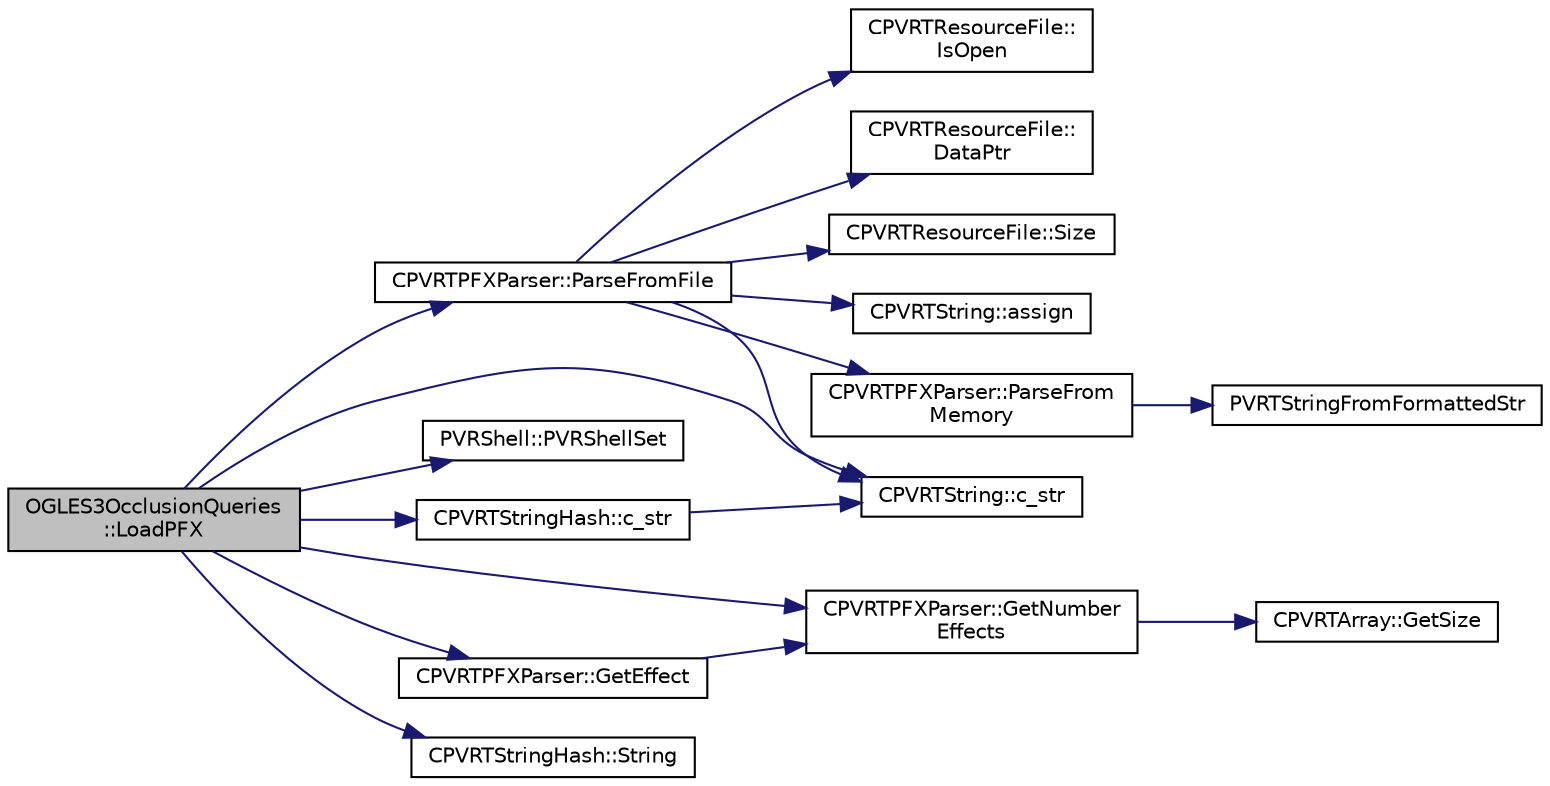 digraph "OGLES3OcclusionQueries::LoadPFX"
{
  edge [fontname="Helvetica",fontsize="10",labelfontname="Helvetica",labelfontsize="10"];
  node [fontname="Helvetica",fontsize="10",shape=record];
  rankdir="LR";
  Node1 [label="OGLES3OcclusionQueries\l::LoadPFX",height=0.2,width=0.4,color="black", fillcolor="grey75", style="filled", fontcolor="black"];
  Node1 -> Node2 [color="midnightblue",fontsize="10",style="solid"];
  Node2 [label="CPVRTPFXParser::ParseFromFile",height=0.2,width=0.4,color="black", fillcolor="white", style="filled",URL="$class_c_p_v_r_t_p_f_x_parser.html#ae1a2dba178d9960729d6c5a04255370f",tooltip="Reads the PFX file and calls the parser. "];
  Node2 -> Node3 [color="midnightblue",fontsize="10",style="solid"];
  Node3 [label="CPVRTResourceFile::\lIsOpen",height=0.2,width=0.4,color="black", fillcolor="white", style="filled",URL="$class_c_p_v_r_t_resource_file.html#a484df820e9829438c0601bbc0aef7797",tooltip="Is the file open. "];
  Node2 -> Node4 [color="midnightblue",fontsize="10",style="solid"];
  Node4 [label="CPVRTResourceFile::\lDataPtr",height=0.2,width=0.4,color="black", fillcolor="white", style="filled",URL="$class_c_p_v_r_t_resource_file.html#af3da413665ad9e932ae95676f3605781",tooltip="Returns a pointer to the file data. If the data is expected to be a string don&#39;t assume that it is nu..."];
  Node2 -> Node5 [color="midnightblue",fontsize="10",style="solid"];
  Node5 [label="CPVRTResourceFile::Size",height=0.2,width=0.4,color="black", fillcolor="white", style="filled",URL="$class_c_p_v_r_t_resource_file.html#adfd470f542fd27ee904966b116afd617",tooltip="Returns the size of the opened file. "];
  Node2 -> Node6 [color="midnightblue",fontsize="10",style="solid"];
  Node6 [label="CPVRTString::assign",height=0.2,width=0.4,color="black", fillcolor="white", style="filled",URL="$class_c_p_v_r_t_string.html#ada0fed209f3ddcb45cde07eff41b718a",tooltip="Assigns the string to the string _Ptr. "];
  Node2 -> Node7 [color="midnightblue",fontsize="10",style="solid"];
  Node7 [label="CPVRTString::c_str",height=0.2,width=0.4,color="black", fillcolor="white", style="filled",URL="$class_c_p_v_r_t_string.html#aabd1f2848c4b1d65e7418b264502687d",tooltip="Returns a const char* pointer of the string. "];
  Node2 -> Node8 [color="midnightblue",fontsize="10",style="solid"];
  Node8 [label="CPVRTPFXParser::ParseFrom\lMemory",height=0.2,width=0.4,color="black", fillcolor="white", style="filled",URL="$class_c_p_v_r_t_p_f_x_parser.html#a99116781faf9aa20d7696ff768a8c640",tooltip="Parses a PFX script from memory. "];
  Node8 -> Node9 [color="midnightblue",fontsize="10",style="solid"];
  Node9 [label="PVRTStringFromFormattedStr",height=0.2,width=0.4,color="black", fillcolor="white", style="filled",URL="$_p_v_r_t_string_8h.html#ac71767fc5f1a47c1a4c4b312cac29488"];
  Node1 -> Node10 [color="midnightblue",fontsize="10",style="solid"];
  Node10 [label="PVRShell::PVRShellSet",height=0.2,width=0.4,color="black", fillcolor="white", style="filled",URL="$class_p_v_r_shell.html#afe4052dde87d659948defdd63529eee6",tooltip="This function is used to pass preferences to the PVRShell. If used, this function must be called from..."];
  Node1 -> Node7 [color="midnightblue",fontsize="10",style="solid"];
  Node1 -> Node11 [color="midnightblue",fontsize="10",style="solid"];
  Node11 [label="CPVRTPFXParser::GetNumber\lEffects",height=0.2,width=0.4,color="black", fillcolor="white", style="filled",URL="$class_c_p_v_r_t_p_f_x_parser.html#ae0e3acfc196a8186c12be71c109818c6",tooltip="Returns the number of effects referenced in the PFX. "];
  Node11 -> Node12 [color="midnightblue",fontsize="10",style="solid"];
  Node12 [label="CPVRTArray::GetSize",height=0.2,width=0.4,color="black", fillcolor="white", style="filled",URL="$class_c_p_v_r_t_array.html#a7f441650618876cd84adaad282a83ac1",tooltip="Gives current size of array/number of elements. "];
  Node1 -> Node13 [color="midnightblue",fontsize="10",style="solid"];
  Node13 [label="CPVRTPFXParser::GetEffect",height=0.2,width=0.4,color="black", fillcolor="white", style="filled",URL="$class_c_p_v_r_t_p_f_x_parser.html#ac47b42eff3d3acfa04fa75a9dd0e0a73",tooltip="Returns a given effect. "];
  Node13 -> Node11 [color="midnightblue",fontsize="10",style="solid"];
  Node1 -> Node14 [color="midnightblue",fontsize="10",style="solid"];
  Node14 [label="CPVRTStringHash::c_str",height=0.2,width=0.4,color="black", fillcolor="white", style="filled",URL="$class_c_p_v_r_t_string_hash.html#a4c9b83759bcb1cc6d6aff16ab1624f39",tooltip="Returns the base string as a const char*. "];
  Node14 -> Node7 [color="midnightblue",fontsize="10",style="solid"];
  Node1 -> Node15 [color="midnightblue",fontsize="10",style="solid"];
  Node15 [label="CPVRTStringHash::String",height=0.2,width=0.4,color="black", fillcolor="white", style="filled",URL="$class_c_p_v_r_t_string_hash.html#ab3b3b774c1cd426c81f0fe26d44a5246",tooltip="Returns the original, base string. "];
}
